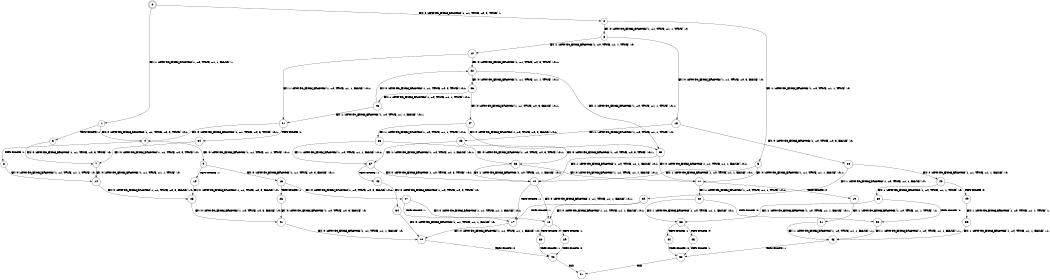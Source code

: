 digraph BCG {
size = "7, 10.5";
center = TRUE;
node [shape = circle];
0 [peripheries = 2];
0 -> 1 [label = "EX !1 !ATOMIC_EXCH_BRANCH (1, +0, TRUE, +1, 1, FALSE) !::"];
0 -> 2 [label = "EX !0 !ATOMIC_EXCH_BRANCH (1, +1, TRUE, +0, 3, TRUE) !::"];
1 -> 3 [label = "TERMINATE !1"];
1 -> 4 [label = "EX !0 !ATOMIC_EXCH_BRANCH (1, +1, TRUE, +0, 3, TRUE) !:0:1:"];
2 -> 5 [label = "EX !1 !ATOMIC_EXCH_BRANCH (1, +0, TRUE, +1, 1, TRUE) !:0:"];
2 -> 6 [label = "EX !0 !ATOMIC_EXCH_BRANCH (1, +1, TRUE, +1, 1, TRUE) !:0:"];
3 -> 7 [label = "EX !0 !ATOMIC_EXCH_BRANCH (1, +1, TRUE, +0, 3, TRUE) !:0:"];
4 -> 8 [label = "TERMINATE !1"];
4 -> 9 [label = "EX !0 !ATOMIC_EXCH_BRANCH (1, +1, TRUE, +1, 1, TRUE) !:0:1:"];
5 -> 10 [label = "EX !1 !ATOMIC_EXCH_BRANCH (1, +0, TRUE, +1, 1, FALSE) !:0:1:"];
5 -> 11 [label = "EX !0 !ATOMIC_EXCH_BRANCH (1, +1, TRUE, +1, 1, FALSE) !:0:1:"];
6 -> 12 [label = "EX !1 !ATOMIC_EXCH_BRANCH (1, +0, TRUE, +1, 1, TRUE) !:0:"];
6 -> 13 [label = "EX !0 !ATOMIC_EXCH_BRANCH (1, +1, TRUE, +0, 3, FALSE) !:0:"];
7 -> 14 [label = "EX !0 !ATOMIC_EXCH_BRANCH (1, +1, TRUE, +1, 1, TRUE) !:0:"];
8 -> 14 [label = "EX !0 !ATOMIC_EXCH_BRANCH (1, +1, TRUE, +1, 1, TRUE) !:0:"];
9 -> 15 [label = "TERMINATE !1"];
9 -> 16 [label = "EX !0 !ATOMIC_EXCH_BRANCH (1, +1, TRUE, +0, 3, FALSE) !:0:1:"];
10 -> 17 [label = "TERMINATE !1"];
10 -> 18 [label = "EX !0 !ATOMIC_EXCH_BRANCH (1, +1, TRUE, +1, 1, FALSE) !:0:1:"];
11 -> 19 [label = "TERMINATE !0"];
11 -> 20 [label = "EX !1 !ATOMIC_EXCH_BRANCH (1, +0, TRUE, +1, 1, TRUE) !:0:1:"];
12 -> 21 [label = "EX !1 !ATOMIC_EXCH_BRANCH (1, +0, TRUE, +1, 1, FALSE) !:0:1:"];
12 -> 22 [label = "EX !0 !ATOMIC_EXCH_BRANCH (1, +1, TRUE, +0, 3, TRUE) !:0:1:"];
13 -> 23 [label = "EX !1 !ATOMIC_EXCH_BRANCH (1, +0, TRUE, +1, 1, TRUE) !:0:"];
13 -> 24 [label = "EX !0 !ATOMIC_EXCH_BRANCH (1, +0, TRUE, +0, 3, FALSE) !:0:"];
14 -> 25 [label = "EX !0 !ATOMIC_EXCH_BRANCH (1, +1, TRUE, +0, 3, FALSE) !:0:"];
15 -> 25 [label = "EX !0 !ATOMIC_EXCH_BRANCH (1, +1, TRUE, +0, 3, FALSE) !:0:"];
16 -> 26 [label = "TERMINATE !1"];
16 -> 27 [label = "EX !0 !ATOMIC_EXCH_BRANCH (1, +0, TRUE, +0, 3, FALSE) !:0:1:"];
17 -> 28 [label = "EX !0 !ATOMIC_EXCH_BRANCH (1, +1, TRUE, +1, 1, FALSE) !:0:"];
18 -> 29 [label = "TERMINATE !1"];
18 -> 30 [label = "TERMINATE !0"];
19 -> 31 [label = "EX !1 !ATOMIC_EXCH_BRANCH (1, +0, TRUE, +1, 1, TRUE) !:1:"];
20 -> 32 [label = "TERMINATE !0"];
20 -> 33 [label = "EX !1 !ATOMIC_EXCH_BRANCH (1, +0, TRUE, +1, 1, FALSE) !:0:1:"];
21 -> 34 [label = "TERMINATE !1"];
21 -> 4 [label = "EX !0 !ATOMIC_EXCH_BRANCH (1, +1, TRUE, +0, 3, TRUE) !:0:1:"];
22 -> 35 [label = "EX !1 !ATOMIC_EXCH_BRANCH (1, +0, TRUE, +1, 1, TRUE) !:0:1:"];
22 -> 36 [label = "EX !0 !ATOMIC_EXCH_BRANCH (1, +1, TRUE, +1, 1, TRUE) !:0:1:"];
23 -> 37 [label = "EX !1 !ATOMIC_EXCH_BRANCH (1, +0, TRUE, +1, 1, FALSE) !:0:1:"];
23 -> 38 [label = "EX !0 !ATOMIC_EXCH_BRANCH (1, +0, TRUE, +0, 3, TRUE) !:0:1:"];
24 -> 39 [label = "EX !1 !ATOMIC_EXCH_BRANCH (1, +0, TRUE, +1, 1, FALSE) !:0:"];
24 -> 40 [label = "EX !0 !ATOMIC_EXCH_BRANCH (1, +1, TRUE, +1, 1, FALSE) !:0:"];
25 -> 41 [label = "EX !0 !ATOMIC_EXCH_BRANCH (1, +0, TRUE, +0, 3, FALSE) !:0:"];
26 -> 41 [label = "EX !0 !ATOMIC_EXCH_BRANCH (1, +0, TRUE, +0, 3, FALSE) !:0:"];
27 -> 17 [label = "TERMINATE !1"];
27 -> 18 [label = "EX !0 !ATOMIC_EXCH_BRANCH (1, +1, TRUE, +1, 1, FALSE) !:0:1:"];
28 -> 42 [label = "TERMINATE !0"];
29 -> 42 [label = "TERMINATE !0"];
30 -> 42 [label = "TERMINATE !1"];
31 -> 43 [label = "EX !1 !ATOMIC_EXCH_BRANCH (1, +0, TRUE, +1, 1, FALSE) !:1:"];
32 -> 43 [label = "EX !1 !ATOMIC_EXCH_BRANCH (1, +0, TRUE, +1, 1, FALSE) !:1:"];
33 -> 44 [label = "TERMINATE !1"];
33 -> 45 [label = "TERMINATE !0"];
34 -> 7 [label = "EX !0 !ATOMIC_EXCH_BRANCH (1, +1, TRUE, +0, 3, TRUE) !:0:"];
35 -> 10 [label = "EX !1 !ATOMIC_EXCH_BRANCH (1, +0, TRUE, +1, 1, FALSE) !:0:1:"];
35 -> 11 [label = "EX !0 !ATOMIC_EXCH_BRANCH (1, +1, TRUE, +1, 1, FALSE) !:0:1:"];
36 -> 46 [label = "EX !1 !ATOMIC_EXCH_BRANCH (1, +0, TRUE, +1, 1, TRUE) !:0:1:"];
36 -> 47 [label = "EX !0 !ATOMIC_EXCH_BRANCH (1, +1, TRUE, +0, 3, FALSE) !:0:1:"];
37 -> 48 [label = "TERMINATE !1"];
37 -> 10 [label = "EX !0 !ATOMIC_EXCH_BRANCH (1, +0, TRUE, +0, 3, TRUE) !:0:1:"];
38 -> 10 [label = "EX !1 !ATOMIC_EXCH_BRANCH (1, +0, TRUE, +1, 1, FALSE) !:0:1:"];
38 -> 11 [label = "EX !0 !ATOMIC_EXCH_BRANCH (1, +1, TRUE, +1, 1, FALSE) !:0:1:"];
39 -> 17 [label = "TERMINATE !1"];
39 -> 18 [label = "EX !0 !ATOMIC_EXCH_BRANCH (1, +1, TRUE, +1, 1, FALSE) !:0:1:"];
40 -> 49 [label = "TERMINATE !0"];
40 -> 50 [label = "EX !1 !ATOMIC_EXCH_BRANCH (1, +0, TRUE, +1, 1, TRUE) !:0:"];
41 -> 28 [label = "EX !0 !ATOMIC_EXCH_BRANCH (1, +1, TRUE, +1, 1, FALSE) !:0:"];
42 -> 51 [label = "exit"];
43 -> 52 [label = "TERMINATE !1"];
44 -> 52 [label = "TERMINATE !0"];
45 -> 52 [label = "TERMINATE !1"];
46 -> 21 [label = "EX !1 !ATOMIC_EXCH_BRANCH (1, +0, TRUE, +1, 1, FALSE) !:0:1:"];
46 -> 22 [label = "EX !0 !ATOMIC_EXCH_BRANCH (1, +1, TRUE, +0, 3, TRUE) !:0:1:"];
47 -> 53 [label = "EX !1 !ATOMIC_EXCH_BRANCH (1, +0, TRUE, +1, 1, TRUE) !:0:1:"];
47 -> 35 [label = "EX !0 !ATOMIC_EXCH_BRANCH (1, +0, TRUE, +0, 3, FALSE) !:0:1:"];
48 -> 54 [label = "EX !0 !ATOMIC_EXCH_BRANCH (1, +0, TRUE, +0, 3, TRUE) !:0:"];
49 -> 55 [label = "EX !1 !ATOMIC_EXCH_BRANCH (1, +0, TRUE, +1, 1, TRUE) !::"];
50 -> 32 [label = "TERMINATE !0"];
50 -> 33 [label = "EX !1 !ATOMIC_EXCH_BRANCH (1, +0, TRUE, +1, 1, FALSE) !:0:1:"];
52 -> 51 [label = "exit"];
53 -> 37 [label = "EX !1 !ATOMIC_EXCH_BRANCH (1, +0, TRUE, +1, 1, FALSE) !:0:1:"];
53 -> 38 [label = "EX !0 !ATOMIC_EXCH_BRANCH (1, +0, TRUE, +0, 3, TRUE) !:0:1:"];
54 -> 28 [label = "EX !0 !ATOMIC_EXCH_BRANCH (1, +1, TRUE, +1, 1, FALSE) !:0:"];
55 -> 43 [label = "EX !1 !ATOMIC_EXCH_BRANCH (1, +0, TRUE, +1, 1, FALSE) !:1:"];
}
